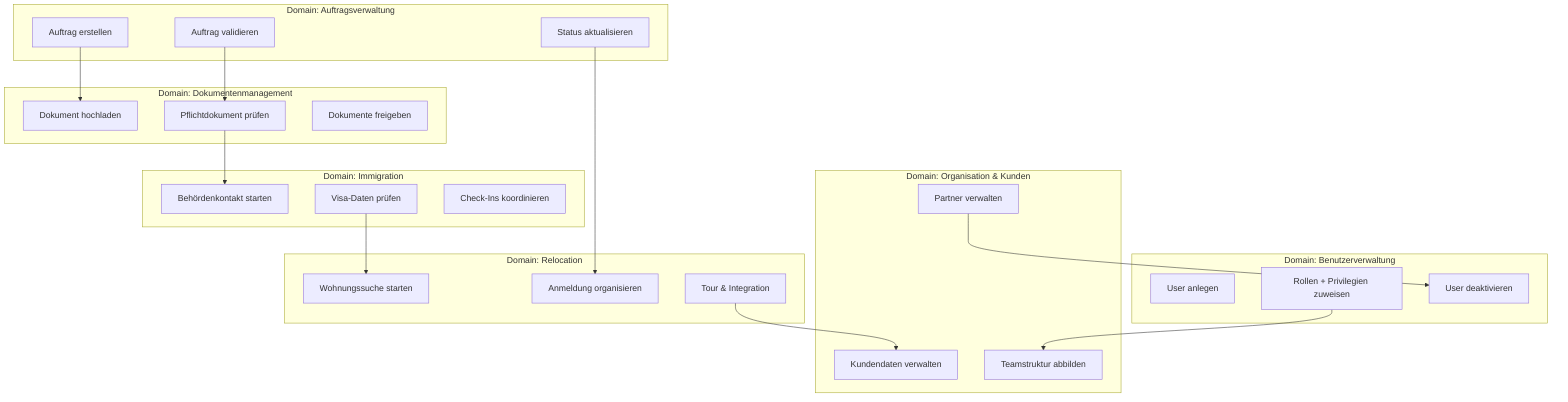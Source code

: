 ---
config:
  theme: default
  layout: td
---
flowchart TD

  subgraph Domain_Auftrag ["Domain: Auftragsverwaltung"]
    AU1["Auftrag erstellen"]
    AU2["Auftrag validieren"]
    AU3["Status aktualisieren"]
  end

  subgraph Domain_Dokumente ["Domain: Dokumentenmanagement"]
    DO1["Dokument hochladen"]
    DO2["Pflichtdokument prüfen"]
    DO3["Dokumente freigeben"]
  end

  subgraph Domain_Immigration ["Domain: Immigration"]
    IM1["Behördenkontakt starten"]
    IM2["Visa-Daten prüfen"]
    IM3["Check-Ins koordinieren"]
  end

  subgraph Domain_Relocation ["Domain: Relocation"]
    RE1["Wohnungssuche starten"]
    RE2["Anmeldung organisieren"]
    RE3["Tour & Integration"]
  end

  subgraph Domain_User ["Domain: Benutzerverwaltung"]
    US1["User anlegen"]
    US2["Rollen + Privilegien zuweisen"]
    US3["User deaktivieren"]
  end

  subgraph Domain_Organisation ["Domain: Organisation & Kunden"]
    OR1["Kundendaten verwalten"]
    OR2["Partner verwalten"]
    OR3["Teamstruktur abbilden"]
  end

  %% Beziehungen
  AU1 --> DO1
  AU2 --> DO2
  DO2 --> IM1
  IM2 --> RE1
  AU3 --> RE2
  RE3 --> OR1
  US2 --> OR3
  OR2 --> US3